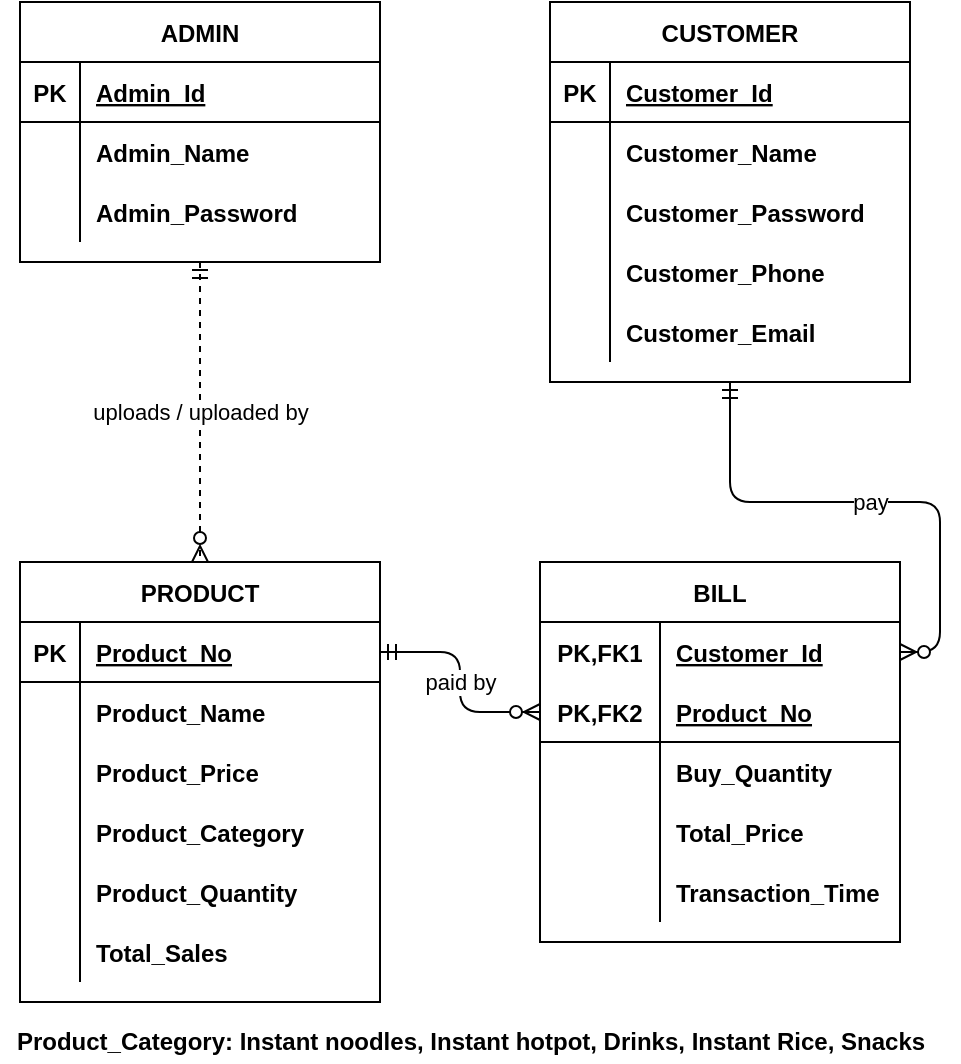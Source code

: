 <mxfile version="13.9.9" type="device"><diagram id="zZ8J8XTwpfkZjhq-rrlY" name="Page-1"><mxGraphModel dx="698" dy="614" grid="1" gridSize="10" guides="1" tooltips="1" connect="1" arrows="1" fold="1" page="1" pageScale="1" pageWidth="850" pageHeight="1100" math="0" shadow="0"><root><mxCell id="0"/><mxCell id="1" parent="0"/><mxCell id="xEKHKt6Kv9309j9i0QB2-54" value="uploads / uploaded by" style="edgeStyle=orthogonalEdgeStyle;orthogonalLoop=1;jettySize=auto;html=1;dashed=1;startArrow=ERmandOne;startFill=0;endArrow=ERzeroToMany;endFill=1;" parent="1" source="xEKHKt6Kv9309j9i0QB2-1" target="xEKHKt6Kv9309j9i0QB2-41" edge="1"><mxGeometry relative="1" as="geometry"/></mxCell><mxCell id="xEKHKt6Kv9309j9i0QB2-1" value="ADMIN" style="shape=table;startSize=30;container=1;collapsible=1;childLayout=tableLayout;fixedRows=1;rowLines=0;fontStyle=1;align=center;resizeLast=1;" parent="1" vertex="1"><mxGeometry x="70" y="40" width="180" height="130" as="geometry"/></mxCell><mxCell id="xEKHKt6Kv9309j9i0QB2-2" value="" style="shape=partialRectangle;collapsible=0;dropTarget=0;pointerEvents=0;fillColor=none;top=0;left=0;bottom=1;right=0;points=[[0,0.5],[1,0.5]];portConstraint=eastwest;" parent="xEKHKt6Kv9309j9i0QB2-1" vertex="1"><mxGeometry y="30" width="180" height="30" as="geometry"/></mxCell><mxCell id="xEKHKt6Kv9309j9i0QB2-3" value="PK" style="shape=partialRectangle;connectable=0;fillColor=none;top=0;left=0;bottom=0;right=0;fontStyle=1;overflow=hidden;" parent="xEKHKt6Kv9309j9i0QB2-2" vertex="1"><mxGeometry width="30" height="30" as="geometry"/></mxCell><mxCell id="xEKHKt6Kv9309j9i0QB2-4" value="Admin_Id" style="shape=partialRectangle;connectable=0;fillColor=none;top=0;left=0;bottom=0;right=0;align=left;spacingLeft=6;fontStyle=5;overflow=hidden;" parent="xEKHKt6Kv9309j9i0QB2-2" vertex="1"><mxGeometry x="30" width="150" height="30" as="geometry"/></mxCell><mxCell id="xEKHKt6Kv9309j9i0QB2-5" value="" style="shape=partialRectangle;collapsible=0;dropTarget=0;pointerEvents=0;fillColor=none;top=0;left=0;bottom=0;right=0;points=[[0,0.5],[1,0.5]];portConstraint=eastwest;" parent="xEKHKt6Kv9309j9i0QB2-1" vertex="1"><mxGeometry y="60" width="180" height="30" as="geometry"/></mxCell><mxCell id="xEKHKt6Kv9309j9i0QB2-6" value="" style="shape=partialRectangle;connectable=0;fillColor=none;top=0;left=0;bottom=0;right=0;editable=1;overflow=hidden;" parent="xEKHKt6Kv9309j9i0QB2-5" vertex="1"><mxGeometry width="30" height="30" as="geometry"/></mxCell><mxCell id="xEKHKt6Kv9309j9i0QB2-7" value="Admin_Name" style="shape=partialRectangle;connectable=0;fillColor=none;top=0;left=0;bottom=0;right=0;align=left;spacingLeft=6;overflow=hidden;fontStyle=1;" parent="xEKHKt6Kv9309j9i0QB2-5" vertex="1"><mxGeometry x="30" width="150" height="30" as="geometry"/></mxCell><mxCell id="xEKHKt6Kv9309j9i0QB2-8" value="" style="shape=partialRectangle;collapsible=0;dropTarget=0;pointerEvents=0;fillColor=none;top=0;left=0;bottom=0;right=0;points=[[0,0.5],[1,0.5]];portConstraint=eastwest;" parent="xEKHKt6Kv9309j9i0QB2-1" vertex="1"><mxGeometry y="90" width="180" height="30" as="geometry"/></mxCell><mxCell id="xEKHKt6Kv9309j9i0QB2-9" value="" style="shape=partialRectangle;connectable=0;fillColor=none;top=0;left=0;bottom=0;right=0;editable=1;overflow=hidden;" parent="xEKHKt6Kv9309j9i0QB2-8" vertex="1"><mxGeometry width="30" height="30" as="geometry"/></mxCell><mxCell id="xEKHKt6Kv9309j9i0QB2-10" value="Admin_Password" style="shape=partialRectangle;connectable=0;fillColor=none;top=0;left=0;bottom=0;right=0;align=left;spacingLeft=6;overflow=hidden;fontStyle=1;" parent="xEKHKt6Kv9309j9i0QB2-8" vertex="1"><mxGeometry x="30" width="150" height="30" as="geometry"/></mxCell><mxCell id="xEKHKt6Kv9309j9i0QB2-68" value="pay" style="orthogonalLoop=1;jettySize=auto;html=1;exitX=0.5;exitY=1;exitDx=0;exitDy=0;entryX=1;entryY=0.5;entryDx=0;entryDy=0;startArrow=ERmandOne;startFill=0;endArrow=ERzeroToMany;endFill=1;edgeStyle=orthogonalEdgeStyle;" parent="1" source="xEKHKt6Kv9309j9i0QB2-27" target="xEKHKt6Kv9309j9i0QB2-56" edge="1"><mxGeometry relative="1" as="geometry"/></mxCell><mxCell id="xEKHKt6Kv9309j9i0QB2-27" value="CUSTOMER" style="shape=table;startSize=30;container=1;collapsible=1;childLayout=tableLayout;fixedRows=1;rowLines=0;fontStyle=1;align=center;resizeLast=1;" parent="1" vertex="1"><mxGeometry x="335" y="40" width="180" height="190" as="geometry"/></mxCell><mxCell id="xEKHKt6Kv9309j9i0QB2-28" value="" style="shape=partialRectangle;collapsible=0;dropTarget=0;pointerEvents=0;fillColor=none;top=0;left=0;bottom=1;right=0;points=[[0,0.5],[1,0.5]];portConstraint=eastwest;" parent="xEKHKt6Kv9309j9i0QB2-27" vertex="1"><mxGeometry y="30" width="180" height="30" as="geometry"/></mxCell><mxCell id="xEKHKt6Kv9309j9i0QB2-29" value="PK" style="shape=partialRectangle;connectable=0;fillColor=none;top=0;left=0;bottom=0;right=0;fontStyle=1;overflow=hidden;" parent="xEKHKt6Kv9309j9i0QB2-28" vertex="1"><mxGeometry width="30" height="30" as="geometry"/></mxCell><mxCell id="xEKHKt6Kv9309j9i0QB2-30" value="Customer_Id" style="shape=partialRectangle;connectable=0;fillColor=none;top=0;left=0;bottom=0;right=0;align=left;spacingLeft=6;fontStyle=5;overflow=hidden;" parent="xEKHKt6Kv9309j9i0QB2-28" vertex="1"><mxGeometry x="30" width="150" height="30" as="geometry"/></mxCell><mxCell id="xEKHKt6Kv9309j9i0QB2-31" value="" style="shape=partialRectangle;collapsible=0;dropTarget=0;pointerEvents=0;fillColor=none;top=0;left=0;bottom=0;right=0;points=[[0,0.5],[1,0.5]];portConstraint=eastwest;" parent="xEKHKt6Kv9309j9i0QB2-27" vertex="1"><mxGeometry y="60" width="180" height="30" as="geometry"/></mxCell><mxCell id="xEKHKt6Kv9309j9i0QB2-32" value="" style="shape=partialRectangle;connectable=0;fillColor=none;top=0;left=0;bottom=0;right=0;editable=1;overflow=hidden;" parent="xEKHKt6Kv9309j9i0QB2-31" vertex="1"><mxGeometry width="30" height="30" as="geometry"/></mxCell><mxCell id="xEKHKt6Kv9309j9i0QB2-33" value="Customer_Name" style="shape=partialRectangle;connectable=0;fillColor=none;top=0;left=0;bottom=0;right=0;align=left;spacingLeft=6;overflow=hidden;fontStyle=1;" parent="xEKHKt6Kv9309j9i0QB2-31" vertex="1"><mxGeometry x="30" width="150" height="30" as="geometry"/></mxCell><mxCell id="xEKHKt6Kv9309j9i0QB2-34" value="" style="shape=partialRectangle;collapsible=0;dropTarget=0;pointerEvents=0;fillColor=none;top=0;left=0;bottom=0;right=0;points=[[0,0.5],[1,0.5]];portConstraint=eastwest;" parent="xEKHKt6Kv9309j9i0QB2-27" vertex="1"><mxGeometry y="90" width="180" height="30" as="geometry"/></mxCell><mxCell id="xEKHKt6Kv9309j9i0QB2-35" value="" style="shape=partialRectangle;connectable=0;fillColor=none;top=0;left=0;bottom=0;right=0;editable=1;overflow=hidden;" parent="xEKHKt6Kv9309j9i0QB2-34" vertex="1"><mxGeometry width="30" height="30" as="geometry"/></mxCell><mxCell id="xEKHKt6Kv9309j9i0QB2-36" value="Customer_Password" style="shape=partialRectangle;connectable=0;fillColor=none;top=0;left=0;bottom=0;right=0;align=left;spacingLeft=6;overflow=hidden;fontStyle=1;" parent="xEKHKt6Kv9309j9i0QB2-34" vertex="1"><mxGeometry x="30" width="150" height="30" as="geometry"/></mxCell><mxCell id="xEKHKt6Kv9309j9i0QB2-83" value="" style="shape=partialRectangle;collapsible=0;dropTarget=0;pointerEvents=0;fillColor=none;top=0;left=0;bottom=0;right=0;points=[[0,0.5],[1,0.5]];portConstraint=eastwest;" parent="xEKHKt6Kv9309j9i0QB2-27" vertex="1"><mxGeometry y="120" width="180" height="30" as="geometry"/></mxCell><mxCell id="xEKHKt6Kv9309j9i0QB2-84" value="" style="shape=partialRectangle;connectable=0;fillColor=none;top=0;left=0;bottom=0;right=0;editable=1;overflow=hidden;" parent="xEKHKt6Kv9309j9i0QB2-83" vertex="1"><mxGeometry width="30" height="30" as="geometry"/></mxCell><mxCell id="xEKHKt6Kv9309j9i0QB2-85" value="Customer_Phone" style="shape=partialRectangle;connectable=0;fillColor=none;top=0;left=0;bottom=0;right=0;align=left;spacingLeft=6;overflow=hidden;fontStyle=1;" parent="xEKHKt6Kv9309j9i0QB2-83" vertex="1"><mxGeometry x="30" width="150" height="30" as="geometry"/></mxCell><mxCell id="xEKHKt6Kv9309j9i0QB2-86" value="" style="shape=partialRectangle;collapsible=0;dropTarget=0;pointerEvents=0;fillColor=none;top=0;left=0;bottom=0;right=0;points=[[0,0.5],[1,0.5]];portConstraint=eastwest;" parent="xEKHKt6Kv9309j9i0QB2-27" vertex="1"><mxGeometry y="150" width="180" height="30" as="geometry"/></mxCell><mxCell id="xEKHKt6Kv9309j9i0QB2-87" value="" style="shape=partialRectangle;connectable=0;fillColor=none;top=0;left=0;bottom=0;right=0;editable=1;overflow=hidden;" parent="xEKHKt6Kv9309j9i0QB2-86" vertex="1"><mxGeometry width="30" height="30" as="geometry"/></mxCell><mxCell id="xEKHKt6Kv9309j9i0QB2-88" value="Customer_Email" style="shape=partialRectangle;connectable=0;fillColor=none;top=0;left=0;bottom=0;right=0;align=left;spacingLeft=6;overflow=hidden;fontStyle=1;" parent="xEKHKt6Kv9309j9i0QB2-86" vertex="1"><mxGeometry x="30" width="150" height="30" as="geometry"/></mxCell><mxCell id="xEKHKt6Kv9309j9i0QB2-41" value="PRODUCT" style="shape=table;startSize=30;container=1;collapsible=1;childLayout=tableLayout;fixedRows=1;rowLines=0;fontStyle=1;align=center;resizeLast=1;" parent="1" vertex="1"><mxGeometry x="70" y="320" width="180" height="220" as="geometry"/></mxCell><mxCell id="xEKHKt6Kv9309j9i0QB2-42" value="" style="shape=partialRectangle;collapsible=0;dropTarget=0;pointerEvents=0;fillColor=none;top=0;left=0;bottom=1;right=0;points=[[0,0.5],[1,0.5]];portConstraint=eastwest;" parent="xEKHKt6Kv9309j9i0QB2-41" vertex="1"><mxGeometry y="30" width="180" height="30" as="geometry"/></mxCell><mxCell id="xEKHKt6Kv9309j9i0QB2-43" value="PK" style="shape=partialRectangle;connectable=0;fillColor=none;top=0;left=0;bottom=0;right=0;fontStyle=1;overflow=hidden;" parent="xEKHKt6Kv9309j9i0QB2-42" vertex="1"><mxGeometry width="30" height="30" as="geometry"/></mxCell><mxCell id="xEKHKt6Kv9309j9i0QB2-44" value="Product_No" style="shape=partialRectangle;connectable=0;fillColor=none;top=0;left=0;bottom=0;right=0;align=left;spacingLeft=6;fontStyle=5;overflow=hidden;" parent="xEKHKt6Kv9309j9i0QB2-42" vertex="1"><mxGeometry x="30" width="150" height="30" as="geometry"/></mxCell><mxCell id="xEKHKt6Kv9309j9i0QB2-45" value="" style="shape=partialRectangle;collapsible=0;dropTarget=0;pointerEvents=0;fillColor=none;top=0;left=0;bottom=0;right=0;points=[[0,0.5],[1,0.5]];portConstraint=eastwest;fontStyle=1;" parent="xEKHKt6Kv9309j9i0QB2-41" vertex="1"><mxGeometry y="60" width="180" height="30" as="geometry"/></mxCell><mxCell id="xEKHKt6Kv9309j9i0QB2-46" value="" style="shape=partialRectangle;connectable=0;fillColor=none;top=0;left=0;bottom=0;right=0;editable=1;overflow=hidden;" parent="xEKHKt6Kv9309j9i0QB2-45" vertex="1"><mxGeometry width="30" height="30" as="geometry"/></mxCell><mxCell id="xEKHKt6Kv9309j9i0QB2-47" value="Product_Name" style="shape=partialRectangle;connectable=0;fillColor=none;top=0;left=0;bottom=0;right=0;align=left;spacingLeft=6;overflow=hidden;fontStyle=1;" parent="xEKHKt6Kv9309j9i0QB2-45" vertex="1"><mxGeometry x="30" width="150" height="30" as="geometry"/></mxCell><mxCell id="xEKHKt6Kv9309j9i0QB2-90" value="" style="shape=partialRectangle;collapsible=0;dropTarget=0;pointerEvents=0;fillColor=none;top=0;left=0;bottom=0;right=0;points=[[0,0.5],[1,0.5]];portConstraint=eastwest;fontStyle=1;" parent="xEKHKt6Kv9309j9i0QB2-41" vertex="1"><mxGeometry y="90" width="180" height="30" as="geometry"/></mxCell><mxCell id="xEKHKt6Kv9309j9i0QB2-91" value="" style="shape=partialRectangle;connectable=0;fillColor=none;top=0;left=0;bottom=0;right=0;editable=1;overflow=hidden;" parent="xEKHKt6Kv9309j9i0QB2-90" vertex="1"><mxGeometry width="30" height="30" as="geometry"/></mxCell><mxCell id="xEKHKt6Kv9309j9i0QB2-92" value="Product_Price" style="shape=partialRectangle;connectable=0;fillColor=none;top=0;left=0;bottom=0;right=0;align=left;spacingLeft=6;overflow=hidden;fontStyle=1;" parent="xEKHKt6Kv9309j9i0QB2-90" vertex="1"><mxGeometry x="30" width="150" height="30" as="geometry"/></mxCell><mxCell id="xEKHKt6Kv9309j9i0QB2-48" value="" style="shape=partialRectangle;collapsible=0;dropTarget=0;pointerEvents=0;fillColor=none;top=0;left=0;bottom=0;right=0;points=[[0,0.5],[1,0.5]];portConstraint=eastwest;" parent="xEKHKt6Kv9309j9i0QB2-41" vertex="1"><mxGeometry y="120" width="180" height="30" as="geometry"/></mxCell><mxCell id="xEKHKt6Kv9309j9i0QB2-49" value="" style="shape=partialRectangle;connectable=0;fillColor=none;top=0;left=0;bottom=0;right=0;editable=1;overflow=hidden;" parent="xEKHKt6Kv9309j9i0QB2-48" vertex="1"><mxGeometry width="30" height="30" as="geometry"/></mxCell><mxCell id="xEKHKt6Kv9309j9i0QB2-50" value="Product_Category" style="shape=partialRectangle;connectable=0;fillColor=none;top=0;left=0;bottom=0;right=0;align=left;spacingLeft=6;overflow=hidden;fontStyle=1;" parent="xEKHKt6Kv9309j9i0QB2-48" vertex="1"><mxGeometry x="30" width="150" height="30" as="geometry"/></mxCell><mxCell id="xEKHKt6Kv9309j9i0QB2-51" value="" style="shape=partialRectangle;collapsible=0;dropTarget=0;pointerEvents=0;fillColor=none;top=0;left=0;bottom=0;right=0;points=[[0,0.5],[1,0.5]];portConstraint=eastwest;" parent="xEKHKt6Kv9309j9i0QB2-41" vertex="1"><mxGeometry y="150" width="180" height="30" as="geometry"/></mxCell><mxCell id="xEKHKt6Kv9309j9i0QB2-52" value="" style="shape=partialRectangle;connectable=0;fillColor=none;top=0;left=0;bottom=0;right=0;editable=1;overflow=hidden;" parent="xEKHKt6Kv9309j9i0QB2-51" vertex="1"><mxGeometry width="30" height="30" as="geometry"/></mxCell><mxCell id="xEKHKt6Kv9309j9i0QB2-53" value="Product_Quantity" style="shape=partialRectangle;connectable=0;fillColor=none;top=0;left=0;bottom=0;right=0;align=left;spacingLeft=6;overflow=hidden;fontStyle=1;" parent="xEKHKt6Kv9309j9i0QB2-51" vertex="1"><mxGeometry x="30" width="150" height="30" as="geometry"/></mxCell><mxCell id="fgjANzOsel9Qr0hj-D3D-1" value="" style="shape=partialRectangle;collapsible=0;dropTarget=0;pointerEvents=0;fillColor=none;top=0;left=0;bottom=0;right=0;points=[[0,0.5],[1,0.5]];portConstraint=eastwest;" parent="xEKHKt6Kv9309j9i0QB2-41" vertex="1"><mxGeometry y="180" width="180" height="30" as="geometry"/></mxCell><mxCell id="fgjANzOsel9Qr0hj-D3D-2" value="" style="shape=partialRectangle;connectable=0;fillColor=none;top=0;left=0;bottom=0;right=0;editable=1;overflow=hidden;" parent="fgjANzOsel9Qr0hj-D3D-1" vertex="1"><mxGeometry width="30" height="30" as="geometry"/></mxCell><mxCell id="fgjANzOsel9Qr0hj-D3D-3" value="Total_Sales" style="shape=partialRectangle;connectable=0;fillColor=none;top=0;left=0;bottom=0;right=0;align=left;spacingLeft=6;overflow=hidden;fontStyle=1;" parent="fgjANzOsel9Qr0hj-D3D-1" vertex="1"><mxGeometry x="30" width="150" height="30" as="geometry"/></mxCell><mxCell id="xEKHKt6Kv9309j9i0QB2-55" value="BILL" style="shape=table;startSize=30;container=1;collapsible=1;childLayout=tableLayout;fixedRows=1;rowLines=0;fontStyle=1;align=center;resizeLast=1;" parent="1" vertex="1"><mxGeometry x="330" y="320" width="180" height="190" as="geometry"/></mxCell><mxCell id="xEKHKt6Kv9309j9i0QB2-56" value="" style="shape=partialRectangle;collapsible=0;dropTarget=0;pointerEvents=0;fillColor=none;top=0;left=0;bottom=0;right=0;points=[[0,0.5],[1,0.5]];portConstraint=eastwest;" parent="xEKHKt6Kv9309j9i0QB2-55" vertex="1"><mxGeometry y="30" width="180" height="30" as="geometry"/></mxCell><mxCell id="xEKHKt6Kv9309j9i0QB2-57" value="PK,FK1" style="shape=partialRectangle;connectable=0;fillColor=none;top=0;left=0;bottom=0;right=0;fontStyle=1;overflow=hidden;" parent="xEKHKt6Kv9309j9i0QB2-56" vertex="1"><mxGeometry width="60.0" height="30" as="geometry"/></mxCell><mxCell id="xEKHKt6Kv9309j9i0QB2-58" value="Customer_Id" style="shape=partialRectangle;connectable=0;fillColor=none;top=0;left=0;bottom=0;right=0;align=left;spacingLeft=6;fontStyle=5;overflow=hidden;" parent="xEKHKt6Kv9309j9i0QB2-56" vertex="1"><mxGeometry x="60.0" width="120" height="30" as="geometry"/></mxCell><mxCell id="xEKHKt6Kv9309j9i0QB2-59" value="" style="shape=partialRectangle;collapsible=0;dropTarget=0;pointerEvents=0;fillColor=none;top=0;left=0;bottom=1;right=0;points=[[0,0.5],[1,0.5]];portConstraint=eastwest;" parent="xEKHKt6Kv9309j9i0QB2-55" vertex="1"><mxGeometry y="60" width="180" height="30" as="geometry"/></mxCell><mxCell id="xEKHKt6Kv9309j9i0QB2-60" value="PK,FK2" style="shape=partialRectangle;connectable=0;fillColor=none;top=0;left=0;bottom=0;right=0;fontStyle=1;overflow=hidden;" parent="xEKHKt6Kv9309j9i0QB2-59" vertex="1"><mxGeometry width="60.0" height="30" as="geometry"/></mxCell><mxCell id="xEKHKt6Kv9309j9i0QB2-61" value="Product_No" style="shape=partialRectangle;connectable=0;fillColor=none;top=0;left=0;bottom=0;right=0;align=left;spacingLeft=6;fontStyle=5;overflow=hidden;" parent="xEKHKt6Kv9309j9i0QB2-59" vertex="1"><mxGeometry x="60.0" width="120" height="30" as="geometry"/></mxCell><mxCell id="xEKHKt6Kv9309j9i0QB2-62" value="" style="shape=partialRectangle;collapsible=0;dropTarget=0;pointerEvents=0;fillColor=none;top=0;left=0;bottom=0;right=0;points=[[0,0.5],[1,0.5]];portConstraint=eastwest;" parent="xEKHKt6Kv9309j9i0QB2-55" vertex="1"><mxGeometry y="90" width="180" height="30" as="geometry"/></mxCell><mxCell id="xEKHKt6Kv9309j9i0QB2-63" value="" style="shape=partialRectangle;connectable=0;fillColor=none;top=0;left=0;bottom=0;right=0;editable=1;overflow=hidden;" parent="xEKHKt6Kv9309j9i0QB2-62" vertex="1"><mxGeometry width="60.0" height="30" as="geometry"/></mxCell><mxCell id="xEKHKt6Kv9309j9i0QB2-64" value="Buy_Quantity" style="shape=partialRectangle;connectable=0;fillColor=none;top=0;left=0;bottom=0;right=0;align=left;spacingLeft=6;overflow=hidden;fontStyle=1;" parent="xEKHKt6Kv9309j9i0QB2-62" vertex="1"><mxGeometry x="60.0" width="120" height="30" as="geometry"/></mxCell><mxCell id="xEKHKt6Kv9309j9i0QB2-65" value="" style="shape=partialRectangle;collapsible=0;dropTarget=0;pointerEvents=0;fillColor=none;top=0;left=0;bottom=0;right=0;points=[[0,0.5],[1,0.5]];portConstraint=eastwest;" parent="xEKHKt6Kv9309j9i0QB2-55" vertex="1"><mxGeometry y="120" width="180" height="30" as="geometry"/></mxCell><mxCell id="xEKHKt6Kv9309j9i0QB2-66" value="" style="shape=partialRectangle;connectable=0;fillColor=none;top=0;left=0;bottom=0;right=0;editable=1;overflow=hidden;" parent="xEKHKt6Kv9309j9i0QB2-65" vertex="1"><mxGeometry width="60.0" height="30" as="geometry"/></mxCell><mxCell id="xEKHKt6Kv9309j9i0QB2-67" value="Total_Price" style="shape=partialRectangle;connectable=0;fillColor=none;top=0;left=0;bottom=0;right=0;align=left;spacingLeft=6;overflow=hidden;fontStyle=1;" parent="xEKHKt6Kv9309j9i0QB2-65" vertex="1"><mxGeometry x="60.0" width="120" height="30" as="geometry"/></mxCell><mxCell id="eHv_qfj5uf6u08L1AJfI-2" value="" style="shape=partialRectangle;collapsible=0;dropTarget=0;pointerEvents=0;fillColor=none;top=0;left=0;bottom=0;right=0;points=[[0,0.5],[1,0.5]];portConstraint=eastwest;" parent="xEKHKt6Kv9309j9i0QB2-55" vertex="1"><mxGeometry y="150" width="180" height="30" as="geometry"/></mxCell><mxCell id="eHv_qfj5uf6u08L1AJfI-3" value="" style="shape=partialRectangle;connectable=0;fillColor=none;top=0;left=0;bottom=0;right=0;editable=1;overflow=hidden;" parent="eHv_qfj5uf6u08L1AJfI-2" vertex="1"><mxGeometry width="60.0" height="30" as="geometry"/></mxCell><mxCell id="eHv_qfj5uf6u08L1AJfI-4" value="Transaction_Time" style="shape=partialRectangle;connectable=0;fillColor=none;top=0;left=0;bottom=0;right=0;align=left;spacingLeft=6;overflow=hidden;fontStyle=1;" parent="eHv_qfj5uf6u08L1AJfI-2" vertex="1"><mxGeometry x="60.0" width="120" height="30" as="geometry"/></mxCell><mxCell id="xEKHKt6Kv9309j9i0QB2-69" value="paid by" style="edgeStyle=orthogonalEdgeStyle;orthogonalLoop=1;jettySize=auto;html=1;entryX=0;entryY=0.5;entryDx=0;entryDy=0;startArrow=ERmandOne;startFill=0;endArrow=ERzeroToMany;endFill=1;exitX=1;exitY=0.5;exitDx=0;exitDy=0;" parent="1" source="xEKHKt6Kv9309j9i0QB2-42" target="xEKHKt6Kv9309j9i0QB2-59" edge="1"><mxGeometry relative="1" as="geometry"/></mxCell><mxCell id="xEKHKt6Kv9309j9i0QB2-89" value="&lt;b&gt;Product_Category: Instant noodles, Instant hotpot, Drinks, Instant Rice, Snacks&lt;/b&gt;" style="text;html=1;align=center;verticalAlign=middle;resizable=0;points=[];autosize=1;" parent="1" vertex="1"><mxGeometry x="60" y="550" width="470" height="20" as="geometry"/></mxCell></root></mxGraphModel></diagram></mxfile>